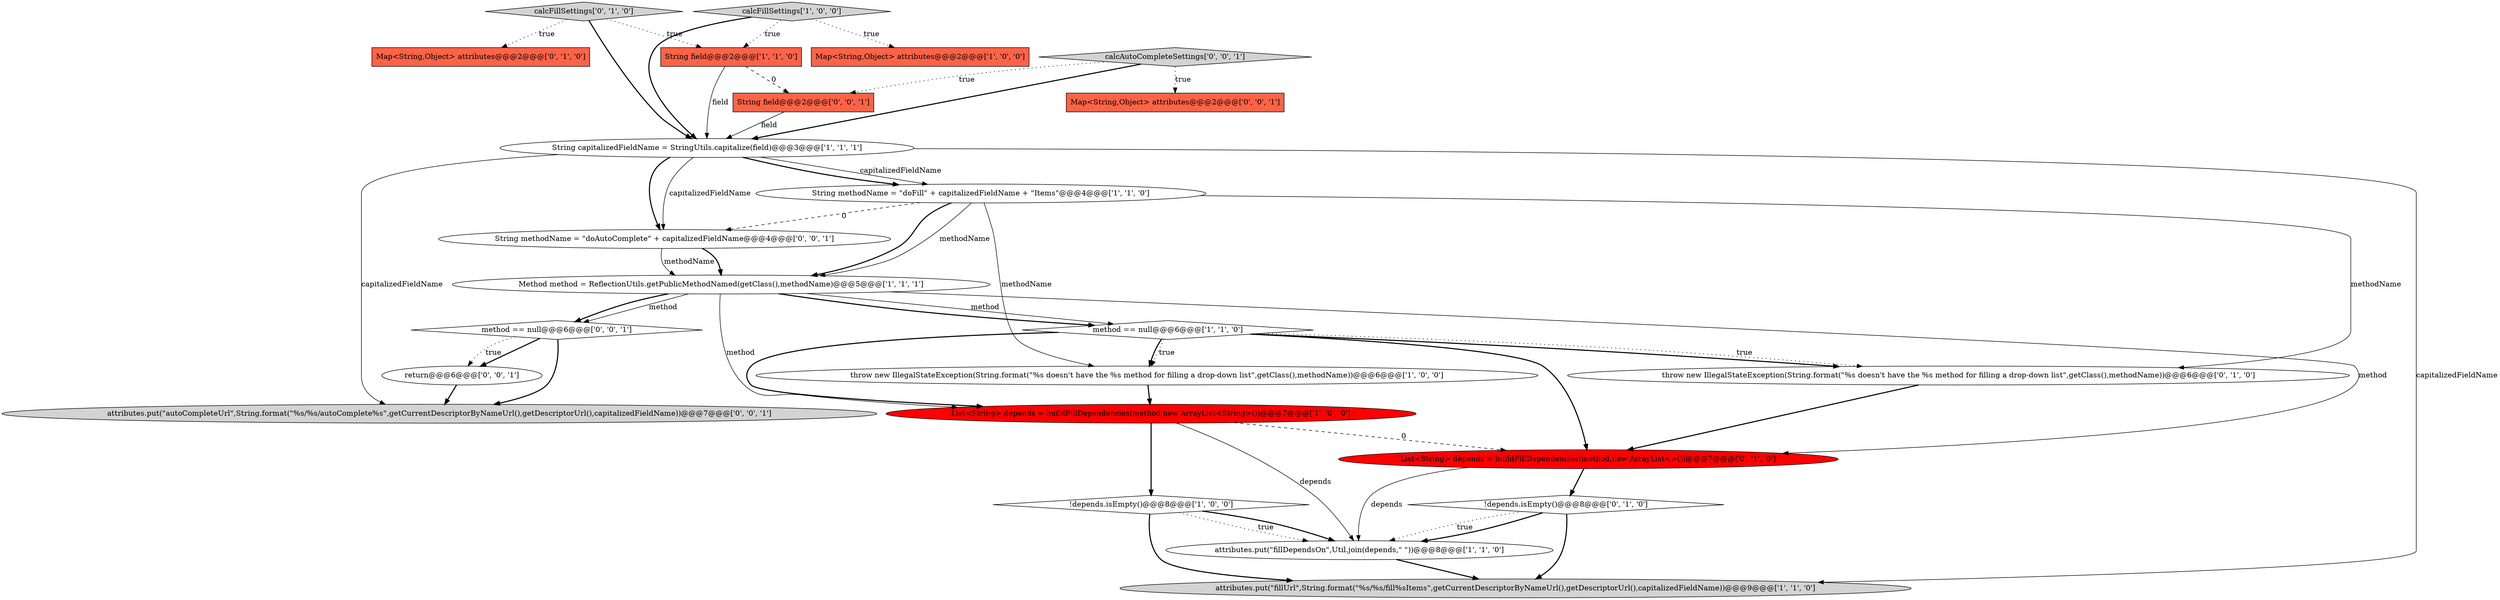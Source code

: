 digraph {
12 [style = filled, label = "Map<String,Object> attributes@@@2@@@['0', '1', '0']", fillcolor = tomato, shape = box image = "AAA0AAABBB2BBB"];
19 [style = filled, label = "attributes.put(\"autoCompleteUrl\",String.format(\"%s/%s/autoComplete%s\",getCurrentDescriptorByNameUrl(),getDescriptorUrl(),capitalizedFieldName))@@@7@@@['0', '0', '1']", fillcolor = lightgray, shape = ellipse image = "AAA0AAABBB3BBB"];
6 [style = filled, label = "attributes.put(\"fillDependsOn\",Util.join(depends,\" \"))@@@8@@@['1', '1', '0']", fillcolor = white, shape = ellipse image = "AAA0AAABBB1BBB"];
7 [style = filled, label = "String field@@@2@@@['1', '1', '0']", fillcolor = tomato, shape = box image = "AAA0AAABBB1BBB"];
20 [style = filled, label = "String methodName = \"doAutoComplete\" + capitalizedFieldName@@@4@@@['0', '0', '1']", fillcolor = white, shape = ellipse image = "AAA0AAABBB3BBB"];
1 [style = filled, label = "String methodName = \"doFill\" + capitalizedFieldName + \"Items\"@@@4@@@['1', '1', '0']", fillcolor = white, shape = ellipse image = "AAA0AAABBB1BBB"];
10 [style = filled, label = "calcFillSettings['1', '0', '0']", fillcolor = lightgray, shape = diamond image = "AAA0AAABBB1BBB"];
5 [style = filled, label = "String capitalizedFieldName = StringUtils.capitalize(field)@@@3@@@['1', '1', '1']", fillcolor = white, shape = ellipse image = "AAA0AAABBB1BBB"];
3 [style = filled, label = "attributes.put(\"fillUrl\",String.format(\"%s/%s/fill%sItems\",getCurrentDescriptorByNameUrl(),getDescriptorUrl(),capitalizedFieldName))@@@9@@@['1', '1', '0']", fillcolor = lightgray, shape = ellipse image = "AAA0AAABBB1BBB"];
8 [style = filled, label = "method == null@@@6@@@['1', '1', '0']", fillcolor = white, shape = diamond image = "AAA0AAABBB1BBB"];
15 [style = filled, label = "throw new IllegalStateException(String.format(\"%s doesn't have the %s method for filling a drop-down list\",getClass(),methodName))@@@6@@@['0', '1', '0']", fillcolor = white, shape = ellipse image = "AAA0AAABBB2BBB"];
23 [style = filled, label = "return@@@6@@@['0', '0', '1']", fillcolor = white, shape = ellipse image = "AAA0AAABBB3BBB"];
11 [style = filled, label = "Method method = ReflectionUtils.getPublicMethodNamed(getClass(),methodName)@@@5@@@['1', '1', '1']", fillcolor = white, shape = ellipse image = "AAA0AAABBB1BBB"];
18 [style = filled, label = "Map<String,Object> attributes@@@2@@@['0', '0', '1']", fillcolor = tomato, shape = box image = "AAA0AAABBB3BBB"];
21 [style = filled, label = "calcAutoCompleteSettings['0', '0', '1']", fillcolor = lightgray, shape = diamond image = "AAA0AAABBB3BBB"];
14 [style = filled, label = "!depends.isEmpty()@@@8@@@['0', '1', '0']", fillcolor = white, shape = diamond image = "AAA0AAABBB2BBB"];
9 [style = filled, label = "List<String> depends = buildFillDependencies(method,new ArrayList<String>())@@@7@@@['1', '0', '0']", fillcolor = red, shape = ellipse image = "AAA1AAABBB1BBB"];
17 [style = filled, label = "method == null@@@6@@@['0', '0', '1']", fillcolor = white, shape = diamond image = "AAA0AAABBB3BBB"];
22 [style = filled, label = "String field@@@2@@@['0', '0', '1']", fillcolor = tomato, shape = box image = "AAA0AAABBB3BBB"];
16 [style = filled, label = "List<String> depends = buildFillDependencies(method,new ArrayList<>())@@@7@@@['0', '1', '0']", fillcolor = red, shape = ellipse image = "AAA1AAABBB2BBB"];
0 [style = filled, label = "throw new IllegalStateException(String.format(\"%s doesn't have the %s method for filling a drop-down list\",getClass(),methodName))@@@6@@@['1', '0', '0']", fillcolor = white, shape = ellipse image = "AAA0AAABBB1BBB"];
13 [style = filled, label = "calcFillSettings['0', '1', '0']", fillcolor = lightgray, shape = diamond image = "AAA0AAABBB2BBB"];
4 [style = filled, label = "!depends.isEmpty()@@@8@@@['1', '0', '0']", fillcolor = white, shape = diamond image = "AAA0AAABBB1BBB"];
2 [style = filled, label = "Map<String,Object> attributes@@@2@@@['1', '0', '0']", fillcolor = tomato, shape = box image = "AAA0AAABBB1BBB"];
4->6 [style = dotted, label="true"];
14->3 [style = bold, label=""];
6->3 [style = bold, label=""];
4->3 [style = bold, label=""];
8->16 [style = bold, label=""];
0->9 [style = bold, label=""];
9->16 [style = dashed, label="0"];
5->19 [style = solid, label="capitalizedFieldName"];
8->15 [style = bold, label=""];
22->5 [style = solid, label="field"];
5->20 [style = bold, label=""];
4->6 [style = bold, label=""];
5->20 [style = solid, label="capitalizedFieldName"];
13->12 [style = dotted, label="true"];
21->18 [style = dotted, label="true"];
9->4 [style = bold, label=""];
7->5 [style = solid, label="field"];
8->15 [style = dotted, label="true"];
21->22 [style = dotted, label="true"];
20->11 [style = solid, label="methodName"];
13->7 [style = dotted, label="true"];
15->16 [style = bold, label=""];
17->23 [style = bold, label=""];
17->19 [style = bold, label=""];
9->6 [style = solid, label="depends"];
17->23 [style = dotted, label="true"];
1->11 [style = bold, label=""];
1->11 [style = solid, label="methodName"];
1->20 [style = dashed, label="0"];
8->0 [style = bold, label=""];
11->8 [style = solid, label="method"];
5->1 [style = bold, label=""];
11->17 [style = solid, label="method"];
21->5 [style = bold, label=""];
16->6 [style = solid, label="depends"];
10->5 [style = bold, label=""];
11->16 [style = solid, label="method"];
10->2 [style = dotted, label="true"];
23->19 [style = bold, label=""];
1->15 [style = solid, label="methodName"];
5->1 [style = solid, label="capitalizedFieldName"];
8->9 [style = bold, label=""];
13->5 [style = bold, label=""];
1->0 [style = solid, label="methodName"];
11->8 [style = bold, label=""];
16->14 [style = bold, label=""];
11->17 [style = bold, label=""];
8->0 [style = dotted, label="true"];
11->9 [style = solid, label="method"];
5->3 [style = solid, label="capitalizedFieldName"];
7->22 [style = dashed, label="0"];
14->6 [style = bold, label=""];
10->7 [style = dotted, label="true"];
20->11 [style = bold, label=""];
14->6 [style = dotted, label="true"];
}
